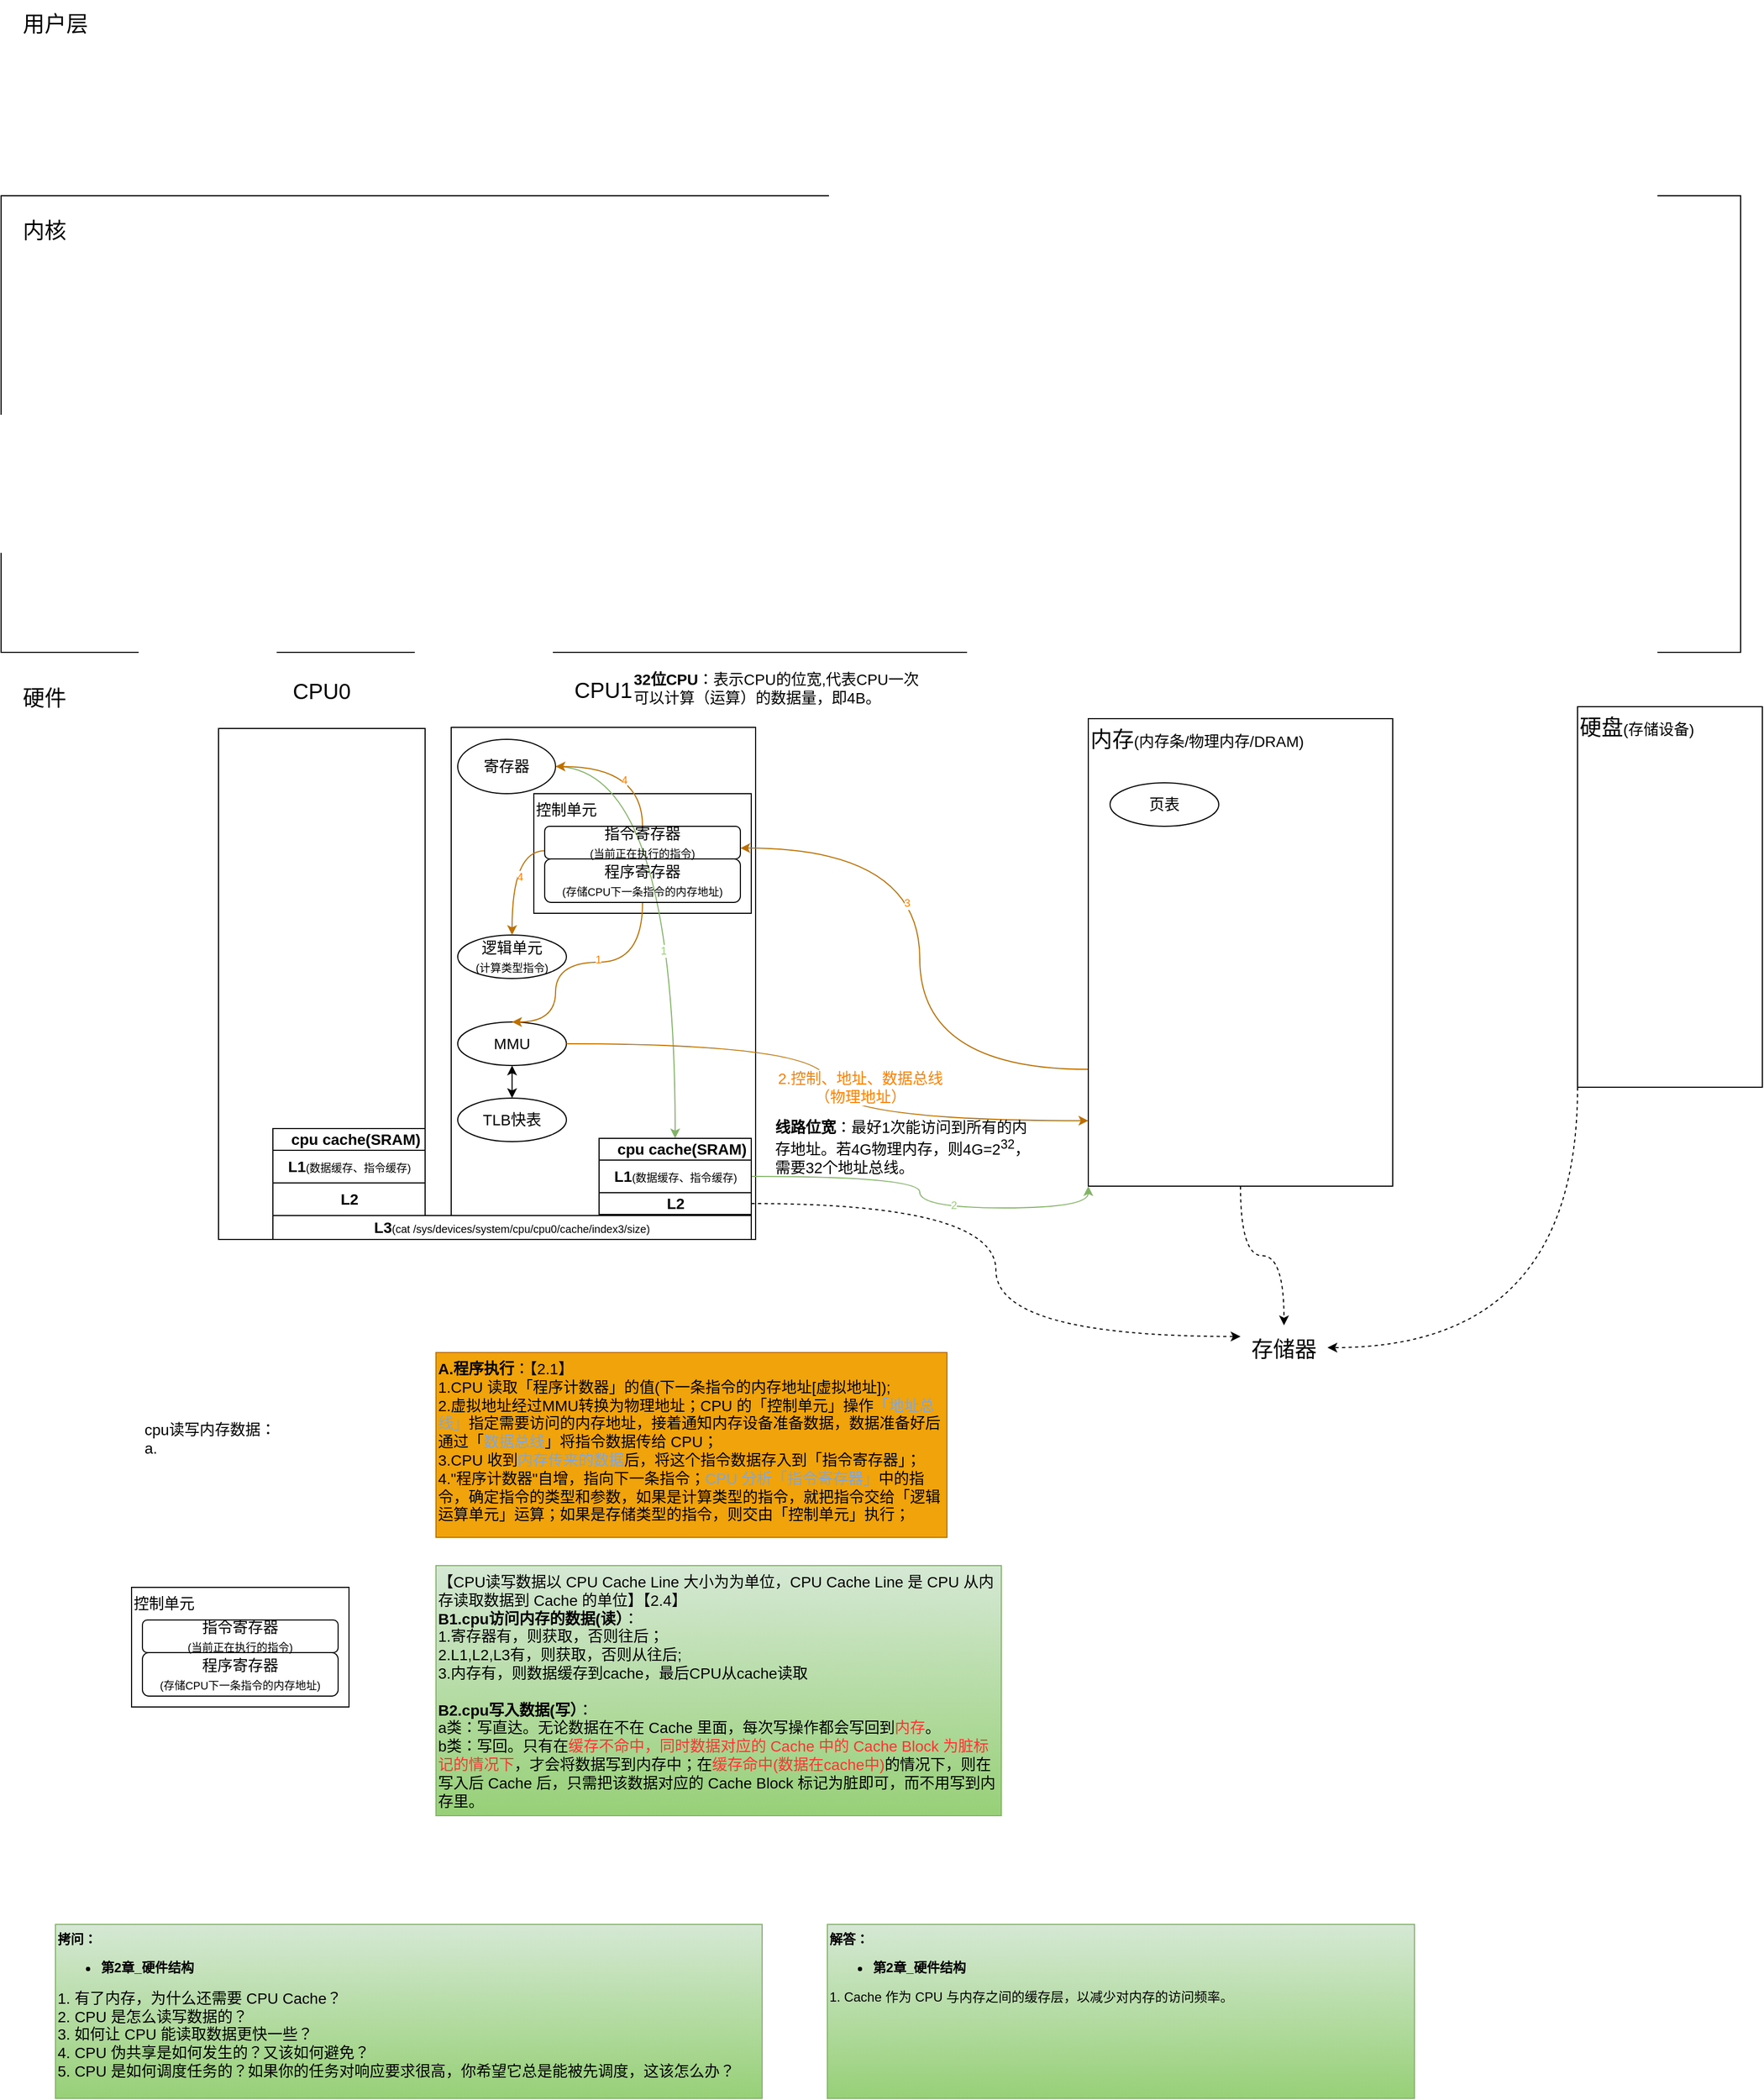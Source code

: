 <mxfile version="20.8.16" type="github">
  <diagram name="第 1 页" id="mb5L1G1VlliarsaCnKUl">
    <mxGraphModel dx="1434" dy="708" grid="1" gridSize="10" guides="1" tooltips="1" connect="1" arrows="1" fold="1" page="1" pageScale="1" pageWidth="827" pageHeight="1169" math="0" shadow="0">
      <root>
        <mxCell id="0" />
        <mxCell id="1" parent="0" />
        <mxCell id="umqZjqoOpSbpQqLyCYVw-13" value="&lt;p style=&quot;&quot;&gt;&lt;span style=&quot;background-color: initial;&quot;&gt;CPU1&lt;/span&gt;&lt;/p&gt;" style="rounded=0;whiteSpace=wrap;html=1;fontSize=20;fillColor=none;align=center;horizontal=1;fontFamily=Helvetica;flipH=0;flipV=1;labelPosition=center;verticalLabelPosition=top;verticalAlign=bottom;" vertex="1" parent="1">
          <mxGeometry x="414" y="1009" width="280" height="471" as="geometry" />
        </mxCell>
        <mxCell id="umqZjqoOpSbpQqLyCYVw-123" value="控制单元" style="rounded=0;whiteSpace=wrap;html=1;fontFamily=Helvetica;fontSize=14;fontColor=#000000;fillColor=none;align=left;verticalAlign=top;" vertex="1" parent="1">
          <mxGeometry x="490" y="1070" width="200" height="110" as="geometry" />
        </mxCell>
        <mxCell id="umqZjqoOpSbpQqLyCYVw-2" value="" style="rounded=0;whiteSpace=wrap;html=1;" vertex="1" parent="1">
          <mxGeometry y="520" width="1600" height="420" as="geometry" />
        </mxCell>
        <mxCell id="umqZjqoOpSbpQqLyCYVw-5" value="&lt;font style=&quot;font-size: 20px;&quot;&gt;内核&lt;/font&gt;" style="rounded=0;whiteSpace=wrap;html=1;strokeColor=none;fillColor=none;" vertex="1" parent="1">
          <mxGeometry y="530" width="80" height="41" as="geometry" />
        </mxCell>
        <mxCell id="umqZjqoOpSbpQqLyCYVw-6" value="&lt;font style=&quot;font-size: 20px;&quot;&gt;硬件&lt;/font&gt;" style="rounded=0;whiteSpace=wrap;html=1;strokeColor=none;fillColor=none;" vertex="1" parent="1">
          <mxGeometry y="960" width="80" height="41" as="geometry" />
        </mxCell>
        <mxCell id="umqZjqoOpSbpQqLyCYVw-7" value="&lt;font style=&quot;font-size: 14px;&quot;&gt;cpu读写内存数据：&lt;br&gt;a.&lt;br&gt;&lt;/font&gt;" style="rounded=0;whiteSpace=wrap;html=1;strokeColor=none;fillColor=none;align=left;verticalAlign=top;" vertex="1" parent="1">
          <mxGeometry x="130" y="1640" width="210" height="90" as="geometry" />
        </mxCell>
        <mxCell id="umqZjqoOpSbpQqLyCYVw-8" value="&lt;p style=&quot;&quot;&gt;&lt;span style=&quot;background-color: initial;&quot;&gt;CPU0&lt;/span&gt;&lt;/p&gt;" style="rounded=0;whiteSpace=wrap;html=1;fontSize=20;fillColor=none;align=center;horizontal=1;fontFamily=Helvetica;flipH=0;flipV=1;labelPosition=center;verticalLabelPosition=top;verticalAlign=bottom;" vertex="1" parent="1">
          <mxGeometry x="200" y="1010" width="190" height="470" as="geometry" />
        </mxCell>
        <mxCell id="umqZjqoOpSbpQqLyCYVw-142" style="edgeStyle=orthogonalEdgeStyle;curved=1;rounded=0;orthogonalLoop=1;jettySize=auto;html=1;fontFamily=Helvetica;fontSize=10;fontColor=#7EA6E0;startArrow=none;startFill=0;endArrow=classic;endFill=1;fillColor=#d5e8d4;strokeColor=#82b366;gradientColor=#97d077;" edge="1" parent="1" source="umqZjqoOpSbpQqLyCYVw-14" target="umqZjqoOpSbpQqLyCYVw-23">
          <mxGeometry relative="1" as="geometry" />
        </mxCell>
        <mxCell id="umqZjqoOpSbpQqLyCYVw-144" value="1" style="edgeLabel;html=1;align=center;verticalAlign=middle;resizable=0;points=[];fontSize=10;fontFamily=Helvetica;fontColor=#97D077;" vertex="1" connectable="0" parent="umqZjqoOpSbpQqLyCYVw-142">
          <mxGeometry x="0.234" y="-11" relative="1" as="geometry">
            <mxPoint as="offset" />
          </mxGeometry>
        </mxCell>
        <mxCell id="umqZjqoOpSbpQqLyCYVw-14" value="寄存器" style="ellipse;whiteSpace=wrap;html=1;fontFamily=Helvetica;fontSize=14;fillColor=none;" vertex="1" parent="1">
          <mxGeometry x="420" y="1020" width="90" height="50" as="geometry" />
        </mxCell>
        <mxCell id="umqZjqoOpSbpQqLyCYVw-20" value="逻辑单元&lt;br&gt;&lt;font style=&quot;font-size: 10px;&quot;&gt;(计算类型指令)&lt;/font&gt;" style="ellipse;whiteSpace=wrap;html=1;fontFamily=Helvetica;fontSize=14;fillColor=none;" vertex="1" parent="1">
          <mxGeometry x="420" y="1200" width="100" height="40" as="geometry" />
        </mxCell>
        <mxCell id="umqZjqoOpSbpQqLyCYVw-39" style="edgeStyle=orthogonalEdgeStyle;curved=1;rounded=0;orthogonalLoop=1;jettySize=auto;html=1;exitX=0.5;exitY=1;exitDx=0;exitDy=0;dashed=1;fontFamily=Helvetica;fontSize=14;" edge="1" parent="1" source="umqZjqoOpSbpQqLyCYVw-21" target="umqZjqoOpSbpQqLyCYVw-33">
          <mxGeometry relative="1" as="geometry" />
        </mxCell>
        <mxCell id="umqZjqoOpSbpQqLyCYVw-129" style="edgeStyle=orthogonalEdgeStyle;curved=1;rounded=0;orthogonalLoop=1;jettySize=auto;html=1;exitX=0;exitY=0.75;exitDx=0;exitDy=0;entryX=0.95;entryY=0.455;entryDx=0;entryDy=0;entryPerimeter=0;fontFamily=Helvetica;fontSize=10;fontColor=#000000;startArrow=none;startFill=0;endArrow=classic;endFill=1;fillColor=#f0a30a;strokeColor=#BD7000;" edge="1" parent="1" source="umqZjqoOpSbpQqLyCYVw-21" target="umqZjqoOpSbpQqLyCYVw-123">
          <mxGeometry relative="1" as="geometry" />
        </mxCell>
        <mxCell id="umqZjqoOpSbpQqLyCYVw-130" value="3" style="edgeLabel;html=1;align=center;verticalAlign=middle;resizable=0;points=[];fontSize=10;fontFamily=Helvetica;fontColor=#FF8000;" vertex="1" connectable="0" parent="umqZjqoOpSbpQqLyCYVw-129">
          <mxGeometry x="0.179" y="12" relative="1" as="geometry">
            <mxPoint as="offset" />
          </mxGeometry>
        </mxCell>
        <mxCell id="umqZjqoOpSbpQqLyCYVw-21" value="&lt;font style=&quot;font-size: 20px;&quot;&gt;内存&lt;/font&gt;&lt;font style=&quot;font-size: 14px;&quot;&gt;(内存条/物理内存/DRAM)&lt;/font&gt;" style="rounded=0;whiteSpace=wrap;html=1;fontFamily=Helvetica;fontSize=14;fillColor=none;align=left;verticalAlign=top;" vertex="1" parent="1">
          <mxGeometry x="1000" y="1001" width="280" height="430" as="geometry" />
        </mxCell>
        <mxCell id="umqZjqoOpSbpQqLyCYVw-40" style="edgeStyle=orthogonalEdgeStyle;curved=1;rounded=0;orthogonalLoop=1;jettySize=auto;html=1;exitX=0;exitY=1;exitDx=0;exitDy=0;entryX=1;entryY=0.5;entryDx=0;entryDy=0;dashed=1;fontFamily=Helvetica;fontSize=14;" edge="1" parent="1" source="umqZjqoOpSbpQqLyCYVw-22" target="umqZjqoOpSbpQqLyCYVw-33">
          <mxGeometry relative="1" as="geometry" />
        </mxCell>
        <mxCell id="umqZjqoOpSbpQqLyCYVw-22" value="&lt;span style=&quot;font-size: 20px;&quot;&gt;硬盘&lt;/span&gt;&lt;font style=&quot;font-size: 14px;&quot;&gt;(存储设备)&lt;/font&gt;" style="rounded=0;whiteSpace=wrap;html=1;fontFamily=Helvetica;fontSize=14;fillColor=none;align=left;verticalAlign=top;" vertex="1" parent="1">
          <mxGeometry x="1450" y="990" width="170" height="350" as="geometry" />
        </mxCell>
        <mxCell id="umqZjqoOpSbpQqLyCYVw-143" style="edgeStyle=orthogonalEdgeStyle;curved=1;rounded=0;orthogonalLoop=1;jettySize=auto;html=1;entryX=0;entryY=1;entryDx=0;entryDy=0;fontFamily=Helvetica;fontSize=10;fontColor=#7EA6E0;startArrow=none;startFill=0;endArrow=classic;endFill=1;fillColor=#d5e8d4;strokeColor=#82b366;gradientColor=#97d077;" edge="1" parent="1" source="umqZjqoOpSbpQqLyCYVw-23" target="umqZjqoOpSbpQqLyCYVw-21">
          <mxGeometry relative="1" as="geometry" />
        </mxCell>
        <mxCell id="umqZjqoOpSbpQqLyCYVw-145" value="2" style="edgeLabel;html=1;align=center;verticalAlign=middle;resizable=0;points=[];fontSize=10;fontFamily=Helvetica;fontColor=#97D077;" vertex="1" connectable="0" parent="umqZjqoOpSbpQqLyCYVw-143">
          <mxGeometry x="0.198" y="3" relative="1" as="geometry">
            <mxPoint as="offset" />
          </mxGeometry>
        </mxCell>
        <mxCell id="umqZjqoOpSbpQqLyCYVw-23" value="&amp;nbsp; &amp;nbsp;cpu cache(SRAM)" style="swimlane;childLayout=stackLayout;resizeParent=1;resizeParentMax=0;horizontal=1;startSize=20;horizontalStack=0;html=1;fontFamily=Helvetica;fontSize=14;fillColor=none;" vertex="1" parent="1">
          <mxGeometry x="550" y="1387" width="140" height="70" as="geometry">
            <mxRectangle x="420" y="1420" width="160" height="30" as="alternateBounds" />
          </mxGeometry>
        </mxCell>
        <mxCell id="umqZjqoOpSbpQqLyCYVw-24" value="L1&lt;span style=&quot;font-weight: normal;&quot;&gt;&lt;font style=&quot;font-size: 10px;&quot;&gt;(数据缓存、指令缓存)&lt;/font&gt;&lt;/span&gt;" style="swimlane;startSize=180;horizontal=1;html=1;fontFamily=Helvetica;fontSize=14;fillColor=none;" vertex="1" parent="umqZjqoOpSbpQqLyCYVw-23">
          <mxGeometry y="20" width="140" height="30" as="geometry" />
        </mxCell>
        <mxCell id="umqZjqoOpSbpQqLyCYVw-25" value="L2" style="swimlane;startSize=180;horizontal=1;html=1;fontFamily=Helvetica;fontSize=14;fillColor=none;" vertex="1" parent="umqZjqoOpSbpQqLyCYVw-23">
          <mxGeometry y="50" width="140" height="20" as="geometry" />
        </mxCell>
        <mxCell id="umqZjqoOpSbpQqLyCYVw-27" style="edgeStyle=orthogonalEdgeStyle;rounded=0;orthogonalLoop=1;jettySize=auto;html=1;exitX=0.5;exitY=1;exitDx=0;exitDy=0;fontFamily=Helvetica;fontSize=14;" edge="1" parent="umqZjqoOpSbpQqLyCYVw-23" source="umqZjqoOpSbpQqLyCYVw-25" target="umqZjqoOpSbpQqLyCYVw-25">
          <mxGeometry relative="1" as="geometry" />
        </mxCell>
        <mxCell id="umqZjqoOpSbpQqLyCYVw-70" style="edgeStyle=orthogonalEdgeStyle;curved=1;rounded=0;orthogonalLoop=1;jettySize=auto;html=1;exitX=0.5;exitY=1;exitDx=0;exitDy=0;entryX=0.5;entryY=0;entryDx=0;entryDy=0;dashed=1;fontFamily=Helvetica;fontSize=14;fontColor=#FF3333;strokeColor=none;endArrow=blockThin;endFill=1;" edge="1" parent="1" source="umqZjqoOpSbpQqLyCYVw-28" target="umqZjqoOpSbpQqLyCYVw-30">
          <mxGeometry relative="1" as="geometry" />
        </mxCell>
        <mxCell id="umqZjqoOpSbpQqLyCYVw-28" value="MMU" style="ellipse;whiteSpace=wrap;html=1;fontFamily=Helvetica;fontSize=14;fillColor=none;" vertex="1" parent="1">
          <mxGeometry x="420" y="1280" width="100" height="40" as="geometry" />
        </mxCell>
        <mxCell id="umqZjqoOpSbpQqLyCYVw-31" value="页表" style="ellipse;whiteSpace=wrap;html=1;fontFamily=Helvetica;fontSize=14;fillColor=none;" vertex="1" parent="1">
          <mxGeometry x="1020" y="1060" width="100" height="40" as="geometry" />
        </mxCell>
        <mxCell id="umqZjqoOpSbpQqLyCYVw-33" value="&lt;span style=&quot;font-size: 20px;&quot;&gt;存储器&lt;/span&gt;" style="rounded=0;whiteSpace=wrap;html=1;strokeColor=none;fillColor=none;" vertex="1" parent="1">
          <mxGeometry x="1140" y="1559" width="80" height="41" as="geometry" />
        </mxCell>
        <mxCell id="umqZjqoOpSbpQqLyCYVw-35" style="edgeStyle=orthogonalEdgeStyle;rounded=0;orthogonalLoop=1;jettySize=auto;html=1;entryX=0;entryY=0.25;entryDx=0;entryDy=0;fontFamily=Helvetica;fontSize=14;curved=1;dashed=1;" edge="1" parent="1" source="umqZjqoOpSbpQqLyCYVw-25" target="umqZjqoOpSbpQqLyCYVw-33">
          <mxGeometry relative="1" as="geometry" />
        </mxCell>
        <mxCell id="umqZjqoOpSbpQqLyCYVw-128" style="edgeStyle=orthogonalEdgeStyle;curved=1;rounded=0;orthogonalLoop=1;jettySize=auto;html=1;entryX=0.5;entryY=1;entryDx=0;entryDy=0;fontFamily=Helvetica;fontSize=10;fontColor=#000000;startArrow=classic;startFill=1;endArrow=classic;endFill=1;" edge="1" parent="1" source="umqZjqoOpSbpQqLyCYVw-30" target="umqZjqoOpSbpQqLyCYVw-28">
          <mxGeometry relative="1" as="geometry" />
        </mxCell>
        <mxCell id="umqZjqoOpSbpQqLyCYVw-30" value="TLB快表" style="ellipse;whiteSpace=wrap;html=1;fontFamily=Helvetica;fontSize=14;fillColor=none;" vertex="1" parent="1">
          <mxGeometry x="420" y="1350" width="100" height="40" as="geometry" />
        </mxCell>
        <mxCell id="umqZjqoOpSbpQqLyCYVw-76" value="&lt;span style=&quot;font-size: 20px;&quot;&gt;用户层&lt;/span&gt;" style="rounded=0;whiteSpace=wrap;html=1;strokeColor=none;fillColor=none;" vertex="1" parent="1">
          <mxGeometry x="10" y="340" width="80" height="41" as="geometry" />
        </mxCell>
        <mxCell id="umqZjqoOpSbpQqLyCYVw-79" value="&lt;font style=&quot;font-size: 14px;&quot;&gt;&lt;b&gt;32位CPU&lt;/b&gt;：表示CPU的位宽,代表CPU一次可以计算（运算）的数据量，即4B。&lt;br&gt;&lt;br&gt;&lt;/font&gt;" style="rounded=0;whiteSpace=wrap;html=1;strokeColor=none;fillColor=none;align=left;verticalAlign=top;" vertex="1" parent="1">
          <mxGeometry x="580" y="950" width="270" height="50" as="geometry" />
        </mxCell>
        <mxCell id="umqZjqoOpSbpQqLyCYVw-115" value="&lt;font style=&quot;font-size: 14px;&quot;&gt;&lt;b&gt;A.程序执行&lt;/b&gt;：【2.1】&lt;br&gt;1.CPU 读取「程序计数器」的值(下一条指令的内存地址[虚拟地址]);&lt;br&gt;2.虚拟地址经过MMU转换为物理地址；CPU 的「控制单元」操作&lt;font color=&quot;#7ea6e0&quot;&gt;「地址总线」&lt;/font&gt;指定需要访问的内存地址，接着通知内存设备准备数据，数据准备好后通过「&lt;font color=&quot;#7ea6e0&quot;&gt;数据总线&lt;/font&gt;」将指令数据传给 CPU；&lt;br&gt;3.CPU 收到&lt;font color=&quot;#7ea6e0&quot;&gt;内存传来的数据&lt;/font&gt;后，将这个指令数据存入到「指令寄存器」；&lt;br&gt;4.&quot;程序计数器&quot;自增，指向下一条指令；&lt;font color=&quot;#7ea6e0&quot;&gt;CPU 分析「指令寄存器」&lt;/font&gt;中的指令，确定指令的类型和参数，如果是计算类型的指令，就把指令交给「逻辑运算单元」运算；如果是存储类型的指令，则交由「控制单元」执行；&lt;br&gt;&lt;/font&gt;" style="rounded=0;whiteSpace=wrap;html=1;strokeColor=#BD7000;fillColor=#f0a30a;align=left;verticalAlign=top;fontColor=#000000;" vertex="1" parent="1">
          <mxGeometry x="400" y="1584" width="470" height="170" as="geometry" />
        </mxCell>
        <mxCell id="umqZjqoOpSbpQqLyCYVw-117" value="" style="group" vertex="1" connectable="0" parent="1">
          <mxGeometry x="130" y="1800" width="190" height="110" as="geometry" />
        </mxCell>
        <mxCell id="umqZjqoOpSbpQqLyCYVw-118" value="指令寄存器&lt;br&gt;&lt;font style=&quot;font-size: 10px;&quot;&gt;(当前正在执行的指令)&lt;/font&gt;" style="rounded=1;whiteSpace=wrap;html=1;fontFamily=Helvetica;fontSize=14;fontColor=#000000;fillColor=none;" vertex="1" parent="umqZjqoOpSbpQqLyCYVw-117">
          <mxGeometry y="30" width="180" height="30" as="geometry" />
        </mxCell>
        <mxCell id="umqZjqoOpSbpQqLyCYVw-119" value="程序寄存器&lt;br&gt;&lt;font style=&quot;font-size: 10px;&quot;&gt;(存储CPU下一条指令的内存地址)&lt;/font&gt;" style="rounded=1;whiteSpace=wrap;html=1;fontFamily=Helvetica;fontSize=14;fontColor=#000000;fillColor=none;" vertex="1" parent="umqZjqoOpSbpQqLyCYVw-117">
          <mxGeometry y="60" width="180" height="40" as="geometry" />
        </mxCell>
        <mxCell id="umqZjqoOpSbpQqLyCYVw-116" value="控制单元" style="rounded=0;whiteSpace=wrap;html=1;fontFamily=Helvetica;fontSize=14;fontColor=#000000;fillColor=none;align=left;verticalAlign=top;" vertex="1" parent="umqZjqoOpSbpQqLyCYVw-117">
          <mxGeometry x="-10" width="200" height="110" as="geometry" />
        </mxCell>
        <mxCell id="umqZjqoOpSbpQqLyCYVw-131" style="edgeStyle=orthogonalEdgeStyle;curved=1;rounded=0;orthogonalLoop=1;jettySize=auto;html=1;fontFamily=Helvetica;fontSize=10;fontColor=#000000;startArrow=none;startFill=0;endArrow=classic;endFill=1;exitX=0;exitY=0.75;exitDx=0;exitDy=0;fillColor=#f0a30a;strokeColor=#BD7000;" edge="1" parent="1" source="umqZjqoOpSbpQqLyCYVw-121" target="umqZjqoOpSbpQqLyCYVw-20">
          <mxGeometry relative="1" as="geometry">
            <Array as="points">
              <mxPoint x="470" y="1123" />
            </Array>
          </mxGeometry>
        </mxCell>
        <mxCell id="umqZjqoOpSbpQqLyCYVw-132" value="4" style="edgeLabel;html=1;align=center;verticalAlign=middle;resizable=0;points=[];fontSize=10;fontFamily=Helvetica;fontColor=#FF8000;" vertex="1" connectable="0" parent="umqZjqoOpSbpQqLyCYVw-131">
          <mxGeometry x="-0.004" y="7" relative="1" as="geometry">
            <mxPoint as="offset" />
          </mxGeometry>
        </mxCell>
        <mxCell id="umqZjqoOpSbpQqLyCYVw-139" style="edgeStyle=orthogonalEdgeStyle;curved=1;rounded=0;orthogonalLoop=1;jettySize=auto;html=1;entryX=1;entryY=0.5;entryDx=0;entryDy=0;fontFamily=Helvetica;fontSize=10;fontColor=#000000;startArrow=none;startFill=0;endArrow=classic;endFill=1;fillColor=#f0a30a;strokeColor=#BD7000;" edge="1" parent="1" source="umqZjqoOpSbpQqLyCYVw-121" target="umqZjqoOpSbpQqLyCYVw-14">
          <mxGeometry relative="1" as="geometry" />
        </mxCell>
        <mxCell id="umqZjqoOpSbpQqLyCYVw-140" value="&lt;font color=&quot;#ff8000&quot;&gt;4&lt;/font&gt;" style="edgeLabel;html=1;align=center;verticalAlign=middle;resizable=0;points=[];fontSize=10;fontFamily=Helvetica;fontColor=#000000;" vertex="1" connectable="0" parent="umqZjqoOpSbpQqLyCYVw-139">
          <mxGeometry x="-0.352" y="17" relative="1" as="geometry">
            <mxPoint as="offset" />
          </mxGeometry>
        </mxCell>
        <mxCell id="umqZjqoOpSbpQqLyCYVw-121" value="指令寄存器&lt;br&gt;&lt;font style=&quot;font-size: 10px;&quot;&gt;(当前正在执行的指令)&lt;/font&gt;" style="rounded=1;whiteSpace=wrap;html=1;fontFamily=Helvetica;fontSize=14;fontColor=#000000;fillColor=none;" vertex="1" parent="1">
          <mxGeometry x="500" y="1100" width="180" height="30" as="geometry" />
        </mxCell>
        <mxCell id="umqZjqoOpSbpQqLyCYVw-124" style="edgeStyle=orthogonalEdgeStyle;curved=1;rounded=0;orthogonalLoop=1;jettySize=auto;html=1;fontFamily=Helvetica;fontSize=10;fontColor=#000000;startArrow=none;startFill=0;endArrow=classic;endFill=1;entryX=0.5;entryY=0;entryDx=0;entryDy=0;fillColor=#f0a30a;strokeColor=#BD7000;" edge="1" parent="1" source="umqZjqoOpSbpQqLyCYVw-122" target="umqZjqoOpSbpQqLyCYVw-28">
          <mxGeometry relative="1" as="geometry">
            <Array as="points">
              <mxPoint x="590" y="1225" />
              <mxPoint x="510" y="1225" />
              <mxPoint x="510" y="1280" />
            </Array>
          </mxGeometry>
        </mxCell>
        <mxCell id="umqZjqoOpSbpQqLyCYVw-125" value="1" style="edgeLabel;html=1;align=center;verticalAlign=middle;resizable=0;points=[];fontSize=10;fontFamily=Helvetica;fontColor=#FF8000;" vertex="1" connectable="0" parent="umqZjqoOpSbpQqLyCYVw-124">
          <mxGeometry x="-0.167" y="-3" relative="1" as="geometry">
            <mxPoint as="offset" />
          </mxGeometry>
        </mxCell>
        <mxCell id="umqZjqoOpSbpQqLyCYVw-122" value="程序寄存器&lt;br&gt;&lt;font style=&quot;font-size: 10px;&quot;&gt;(存储CPU下一条指令的内存地址)&lt;/font&gt;" style="rounded=1;whiteSpace=wrap;html=1;fontFamily=Helvetica;fontSize=14;fontColor=#000000;fillColor=none;" vertex="1" parent="1">
          <mxGeometry x="500" y="1130" width="180" height="40" as="geometry" />
        </mxCell>
        <mxCell id="umqZjqoOpSbpQqLyCYVw-133" value="&amp;nbsp; &amp;nbsp;cpu cache(SRAM)" style="swimlane;childLayout=stackLayout;resizeParent=1;resizeParentMax=0;horizontal=1;startSize=20;horizontalStack=0;html=1;fontFamily=Helvetica;fontSize=14;fillColor=none;" vertex="1" parent="1">
          <mxGeometry x="250" y="1378" width="140" height="80" as="geometry">
            <mxRectangle x="420" y="1420" width="160" height="30" as="alternateBounds" />
          </mxGeometry>
        </mxCell>
        <mxCell id="umqZjqoOpSbpQqLyCYVw-134" value="L1&lt;span style=&quot;font-weight: normal;&quot;&gt;&lt;font style=&quot;font-size: 10px;&quot;&gt;(数据缓存、指令缓存)&lt;/font&gt;&lt;/span&gt;" style="swimlane;startSize=180;horizontal=1;html=1;fontFamily=Helvetica;fontSize=14;fillColor=none;" vertex="1" parent="umqZjqoOpSbpQqLyCYVw-133">
          <mxGeometry y="20" width="140" height="30" as="geometry" />
        </mxCell>
        <mxCell id="umqZjqoOpSbpQqLyCYVw-135" value="L2" style="swimlane;startSize=180;horizontal=1;html=1;fontFamily=Helvetica;fontSize=14;fillColor=none;" vertex="1" parent="umqZjqoOpSbpQqLyCYVw-133">
          <mxGeometry y="50" width="140" height="30" as="geometry" />
        </mxCell>
        <mxCell id="umqZjqoOpSbpQqLyCYVw-136" style="edgeStyle=orthogonalEdgeStyle;rounded=0;orthogonalLoop=1;jettySize=auto;html=1;exitX=0.5;exitY=1;exitDx=0;exitDy=0;fontFamily=Helvetica;fontSize=14;" edge="1" parent="umqZjqoOpSbpQqLyCYVw-133" source="umqZjqoOpSbpQqLyCYVw-135" target="umqZjqoOpSbpQqLyCYVw-135">
          <mxGeometry relative="1" as="geometry" />
        </mxCell>
        <mxCell id="umqZjqoOpSbpQqLyCYVw-137" value="&lt;b&gt;&lt;font style=&quot;font-size: 14px;&quot;&gt;L3&lt;/font&gt;&lt;/b&gt;(cat /sys/devices/system/cpu/cpu0/cache/index3/size)" style="rounded=0;whiteSpace=wrap;html=1;fontFamily=Helvetica;fontSize=10;" vertex="1" parent="1">
          <mxGeometry x="250" y="1458" width="440" height="22" as="geometry" />
        </mxCell>
        <mxCell id="umqZjqoOpSbpQqLyCYVw-63" value="2.控制、地址、数据总线&lt;br&gt;&lt;font&gt;（物理地址）&lt;/font&gt;" style="edgeStyle=orthogonalEdgeStyle;curved=1;rounded=0;orthogonalLoop=1;jettySize=auto;html=1;entryX=0;entryY=0.86;entryDx=0;entryDy=0;entryPerimeter=0;fontFamily=Helvetica;fontSize=14;fontColor=#FF8000;exitX=1;exitY=0.5;exitDx=0;exitDy=0;startArrow=none;startFill=0;fillColor=#f0a30a;strokeColor=#BD7000;" edge="1" parent="1" source="umqZjqoOpSbpQqLyCYVw-28" target="umqZjqoOpSbpQqLyCYVw-21">
          <mxGeometry x="0.017" y="30" relative="1" as="geometry">
            <mxPoint as="offset" />
          </mxGeometry>
        </mxCell>
        <mxCell id="umqZjqoOpSbpQqLyCYVw-80" value="&lt;font style=&quot;font-size: 14px;&quot;&gt;&lt;b&gt;线路位宽&lt;/b&gt;：最好1次能访问到所有的内存地址。若4G物理内存，则4G=2&lt;sup&gt;32&lt;/sup&gt;，需要32个地址总线。&lt;br&gt;&lt;/font&gt;" style="rounded=0;whiteSpace=wrap;html=1;strokeColor=none;fillColor=none;align=left;verticalAlign=top;" vertex="1" parent="1">
          <mxGeometry x="710" y="1362" width="240" height="60" as="geometry" />
        </mxCell>
        <mxCell id="umqZjqoOpSbpQqLyCYVw-141" value="&lt;font style=&quot;font-size: 14px;&quot;&gt;【CPU读写数据以 CPU Cache Line 大小为为单位，CPU Cache Line 是 CPU 从内存读取数据到 Cache 的单位】【2.4】&lt;b&gt;&lt;br&gt;B1.cpu访问内存的数据(读）&lt;/b&gt;：&lt;br&gt;1.寄存器有，则获取，否则往后；&lt;br&gt;2.L1,L2,L3有，则获取，否则从往后;&lt;br&gt;3.内存有，则数据缓存到cache，最后CPU从cache读取&lt;br&gt;&lt;br&gt;&lt;b style=&quot;border-color: var(--border-color);&quot;&gt;B2.cpu写入数据(写）&lt;/b&gt;：&lt;br style=&quot;border-color: var(--border-color);&quot;&gt;a类：写直达。无论数据在不在 Cache 里面，每次写操作都会写回到&lt;font style=&quot;border-color: var(--border-color);&quot; color=&quot;#ff3333&quot;&gt;内存&lt;/font&gt;。&lt;br style=&quot;border-color: var(--border-color);&quot;&gt;b类：写回。只有在&lt;font style=&quot;border-color: var(--border-color);&quot; color=&quot;#ff3333&quot;&gt;缓存不命中，同时数据对应的 Cache 中的 Cache Block 为脏标记的情况下&lt;/font&gt;，才会将数据写到内存中；在&lt;font style=&quot;border-color: var(--border-color);&quot; color=&quot;#ff3333&quot;&gt;缓存命中(数据在cache中)&lt;/font&gt;的情况下，则在写入后 Cache 后，只需把该数据对应的 Cache Block 标记为脏即可，而不用写到内存里。&lt;br style=&quot;border-color: var(--border-color);&quot;&gt;&lt;/font&gt;" style="rounded=0;whiteSpace=wrap;html=1;strokeColor=#82b366;fillColor=#d5e8d4;align=left;verticalAlign=top;gradientColor=#97d077;" vertex="1" parent="1">
          <mxGeometry x="400" y="1780" width="520" height="230" as="geometry" />
        </mxCell>
        <mxCell id="umqZjqoOpSbpQqLyCYVw-147" value="&lt;font style=&quot;&quot;&gt;&lt;b&gt;拷问：&lt;br&gt;&lt;ul&gt;&lt;li&gt;&lt;font style=&quot;&quot;&gt;&lt;b&gt;第2章_硬件结构&lt;/b&gt;&lt;/font&gt;&lt;/li&gt;&lt;/ul&gt;&lt;/b&gt;&lt;div style=&quot;&quot;&gt;&lt;span style=&quot;font-size: 14px;&quot;&gt;1. 有了内存，为什么还需要 CPU Cache？&lt;/span&gt;&lt;/div&gt;&lt;div style=&quot;&quot;&gt;&lt;span style=&quot;font-size: 14px;&quot;&gt;2. CPU 是怎么读写数据的？&lt;/span&gt;&lt;/div&gt;&lt;div style=&quot;&quot;&gt;&lt;span style=&quot;font-size: 14px;&quot;&gt;3. 如何让 CPU 能读取数据更快一些？&lt;/span&gt;&lt;/div&gt;&lt;div style=&quot;&quot;&gt;&lt;span style=&quot;font-size: 14px;&quot;&gt;4. CPU 伪共享是如何发生的？又该如何避免？&lt;/span&gt;&lt;/div&gt;&lt;div style=&quot;&quot;&gt;&lt;span style=&quot;font-size: 14px;&quot;&gt;5. CPU 是如何调度任务的？如果你的任务对响应要求很高，你希望它总是能被先调度，这该怎么办？&lt;/span&gt;&lt;/div&gt;&lt;/font&gt;" style="rounded=0;whiteSpace=wrap;html=1;strokeColor=#82b366;fillColor=#d5e8d4;align=left;verticalAlign=top;gradientColor=#97d077;" vertex="1" parent="1">
          <mxGeometry x="50" y="2110" width="650" height="160" as="geometry" />
        </mxCell>
        <mxCell id="umqZjqoOpSbpQqLyCYVw-149" value="&lt;font style=&quot;&quot;&gt;&lt;b&gt;解答：&lt;br&gt;&lt;ul&gt;&lt;li&gt;&lt;font style=&quot;&quot;&gt;&lt;b&gt;第2章_硬件结构&lt;/b&gt;&lt;/font&gt;&amp;nbsp;&lt;/li&gt;&lt;/ul&gt;&lt;/b&gt;&lt;/font&gt;1. Cache 作为 CPU 与内存之间的缓存层，以减少对内存的访问频率。" style="rounded=0;whiteSpace=wrap;html=1;strokeColor=#82b366;fillColor=#d5e8d4;align=left;verticalAlign=top;gradientColor=#97d077;" vertex="1" parent="1">
          <mxGeometry x="760" y="2110" width="540" height="160" as="geometry" />
        </mxCell>
      </root>
    </mxGraphModel>
  </diagram>
</mxfile>

